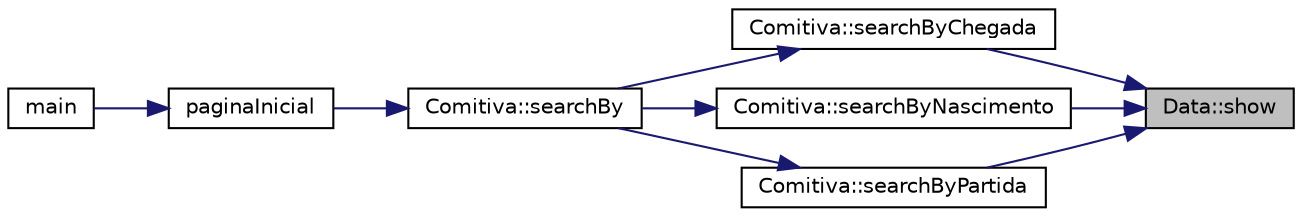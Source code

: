 digraph "Data::show"
{
 // LATEX_PDF_SIZE
  edge [fontname="Helvetica",fontsize="10",labelfontname="Helvetica",labelfontsize="10"];
  node [fontname="Helvetica",fontsize="10",shape=record];
  rankdir="RL";
  Node1 [label="Data::show",height=0.2,width=0.4,color="black", fillcolor="grey75", style="filled", fontcolor="black",tooltip="Imprime a data no formato DD/MM/AAAA."];
  Node1 -> Node2 [dir="back",color="midnightblue",fontsize="10",style="solid",fontname="Helvetica"];
  Node2 [label="Comitiva::searchByChegada",height=0.2,width=0.4,color="black", fillcolor="white", style="filled",URL="$class_comitiva.html#a33d69160a12aecfd28afcc226c623ea5",tooltip="Mostra todos os elementos com uma data de chegada a Tóquio específica."];
  Node2 -> Node3 [dir="back",color="midnightblue",fontsize="10",style="solid",fontname="Helvetica"];
  Node3 [label="Comitiva::searchBy",height=0.2,width=0.4,color="black", fillcolor="white", style="filled",URL="$class_comitiva.html#a2c0ae448510e58a00b1ee64d9948b383",tooltip="Apenas chama a função de pesquisa que o utilizador escolher."];
  Node3 -> Node4 [dir="back",color="midnightblue",fontsize="10",style="solid",fontname="Helvetica"];
  Node4 [label="paginaInicial",height=0.2,width=0.4,color="black", fillcolor="white", style="filled",URL="$menu_8h.html#a96dac07912e4edb4cb4e758e0130cf0d",tooltip="Esta função é o página inicial do programa. Todos os objetivos do projeto se fazem dentro desta funçã..."];
  Node4 -> Node5 [dir="back",color="midnightblue",fontsize="10",style="solid",fontname="Helvetica"];
  Node5 [label="main",height=0.2,width=0.4,color="black", fillcolor="white", style="filled",URL="$main_8cpp.html#ae66f6b31b5ad750f1fe042a706a4e3d4",tooltip=" "];
  Node1 -> Node6 [dir="back",color="midnightblue",fontsize="10",style="solid",fontname="Helvetica"];
  Node6 [label="Comitiva::searchByNascimento",height=0.2,width=0.4,color="black", fillcolor="white", style="filled",URL="$class_comitiva.html#a1efd207439a7e938b557cd404ed7258b",tooltip="Mostra todos os elementos com uma data de nascimento específica."];
  Node6 -> Node3 [dir="back",color="midnightblue",fontsize="10",style="solid",fontname="Helvetica"];
  Node1 -> Node7 [dir="back",color="midnightblue",fontsize="10",style="solid",fontname="Helvetica"];
  Node7 [label="Comitiva::searchByPartida",height=0.2,width=0.4,color="black", fillcolor="white", style="filled",URL="$class_comitiva.html#a4fd288a9b57891e67d3e6b4ac471d9de",tooltip="Mostra todos os elementos com uma data de partida de Tóquio específica."];
  Node7 -> Node3 [dir="back",color="midnightblue",fontsize="10",style="solid",fontname="Helvetica"];
}
